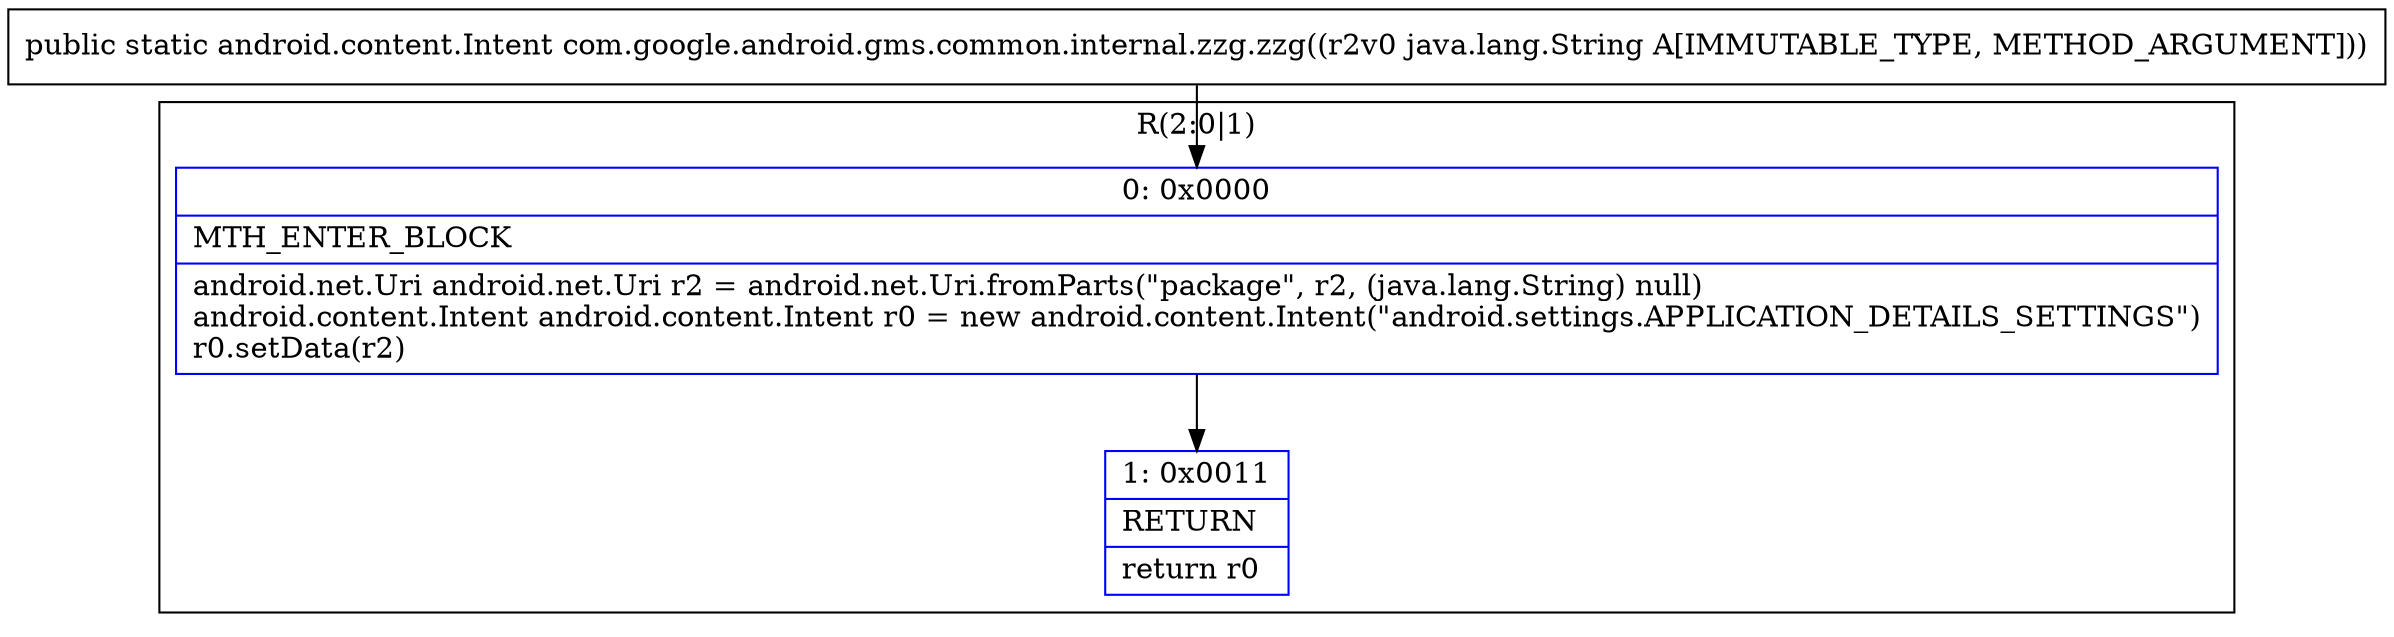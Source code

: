 digraph "CFG forcom.google.android.gms.common.internal.zzg.zzg(Ljava\/lang\/String;)Landroid\/content\/Intent;" {
subgraph cluster_Region_2039527351 {
label = "R(2:0|1)";
node [shape=record,color=blue];
Node_0 [shape=record,label="{0\:\ 0x0000|MTH_ENTER_BLOCK\l|android.net.Uri android.net.Uri r2 = android.net.Uri.fromParts(\"package\", r2, (java.lang.String) null)\landroid.content.Intent android.content.Intent r0 = new android.content.Intent(\"android.settings.APPLICATION_DETAILS_SETTINGS\")\lr0.setData(r2)\l}"];
Node_1 [shape=record,label="{1\:\ 0x0011|RETURN\l|return r0\l}"];
}
MethodNode[shape=record,label="{public static android.content.Intent com.google.android.gms.common.internal.zzg.zzg((r2v0 java.lang.String A[IMMUTABLE_TYPE, METHOD_ARGUMENT])) }"];
MethodNode -> Node_0;
Node_0 -> Node_1;
}

